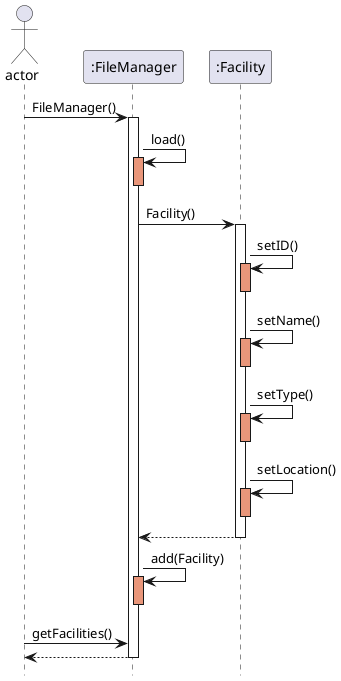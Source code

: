 @startuml

hide circle

actor       actor       as Foo1
participant     ":FileManager"     as FM
participant    ":Facility"    as Facility
hide footbox
Foo1 -> FM : FileManager()
activate FM
FM -> FM : load()
activate FM #DarkSalmon
deactivate FM
FM -> Facility : Facility()
activate Facility
Facility -> Facility : setID()
activate Facility #DarkSalmon
deactivate Facility
Facility -> Facility : setName()
activate Facility #DarkSalmon
deactivate Facility
Facility -> Facility : setType()
activate Facility #DarkSalmon
deactivate Facility
Facility -> Facility : setLocation()
activate Facility #DarkSalmon
deactivate Facility
Facility --> FM
deactivate Facility
FM -> FM : add(Facility)
activate FM #DarkSalmon
deactivate FM
Foo1 -> FM : getFacilities()
FM --> Foo1
deactivate FM
@enduml